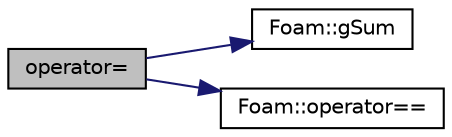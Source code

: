 digraph "operator="
{
  bgcolor="transparent";
  edge [fontname="Helvetica",fontsize="10",labelfontname="Helvetica",labelfontsize="10"];
  node [fontname="Helvetica",fontsize="10",shape=record];
  rankdir="LR";
  Node1 [label="operator=",height=0.2,width=0.4,color="black", fillcolor="grey75", style="filled", fontcolor="black"];
  Node1 -> Node2 [color="midnightblue",fontsize="10",style="solid",fontname="Helvetica"];
  Node2 [label="Foam::gSum",height=0.2,width=0.4,color="black",URL="$a10675.html#a11b1ebb4c53ad062332767d75ca96328"];
  Node1 -> Node3 [color="midnightblue",fontsize="10",style="solid",fontname="Helvetica"];
  Node3 [label="Foam::operator==",height=0.2,width=0.4,color="black",URL="$a10675.html#a28a45d2e3cca6152b024de57575abbf1"];
}
